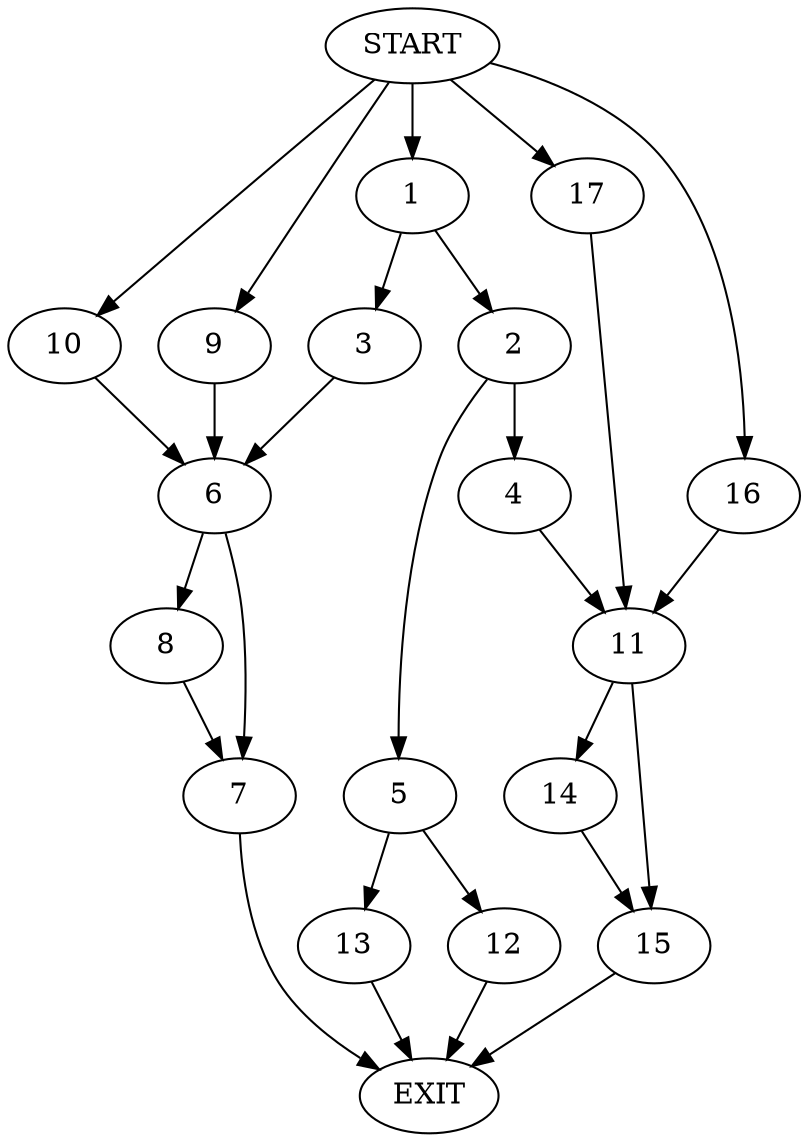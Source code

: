 digraph {
0 [label="START"]
18 [label="EXIT"]
0 -> 1
1 -> 2
1 -> 3
2 -> 4
2 -> 5
3 -> 6
6 -> 7
6 -> 8
0 -> 9
9 -> 6
0 -> 10
10 -> 6
7 -> 18
8 -> 7
4 -> 11
5 -> 12
5 -> 13
11 -> 14
11 -> 15
0 -> 16
16 -> 11
0 -> 17
17 -> 11
14 -> 15
15 -> 18
13 -> 18
12 -> 18
}
